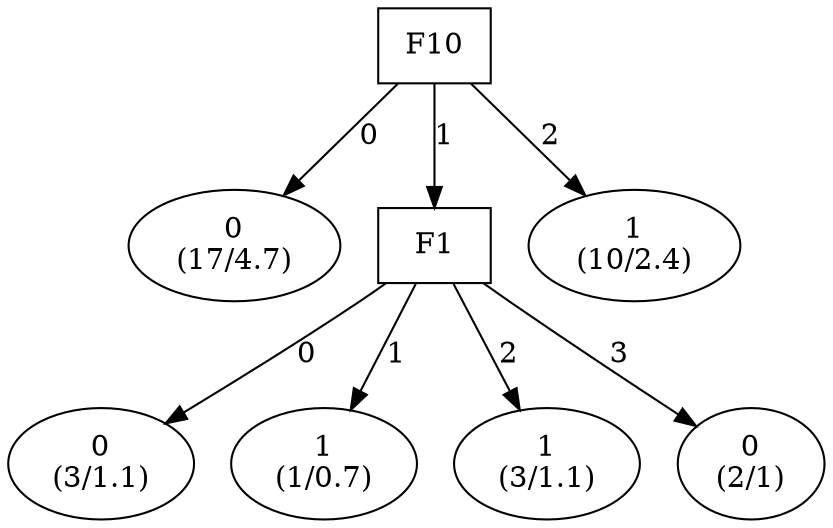 digraph YaDT {
n0 [ shape=box, label="F10\n"]
n0 -> n1 [label="0"]
n1 [ shape=ellipse, label="0\n(17/4.7)"]
n0 -> n2 [label="1"]
n2 [ shape=box, label="F1\n"]
n2 -> n3 [label="0"]
n3 [ shape=ellipse, label="0\n(3/1.1)"]
n2 -> n4 [label="1"]
n4 [ shape=ellipse, label="1\n(1/0.7)"]
n2 -> n5 [label="2"]
n5 [ shape=ellipse, label="1\n(3/1.1)"]
n2 -> n6 [label="3"]
n6 [ shape=ellipse, label="0\n(2/1)"]
n0 -> n8 [label="2"]
n8 [ shape=ellipse, label="1\n(10/2.4)"]
}
